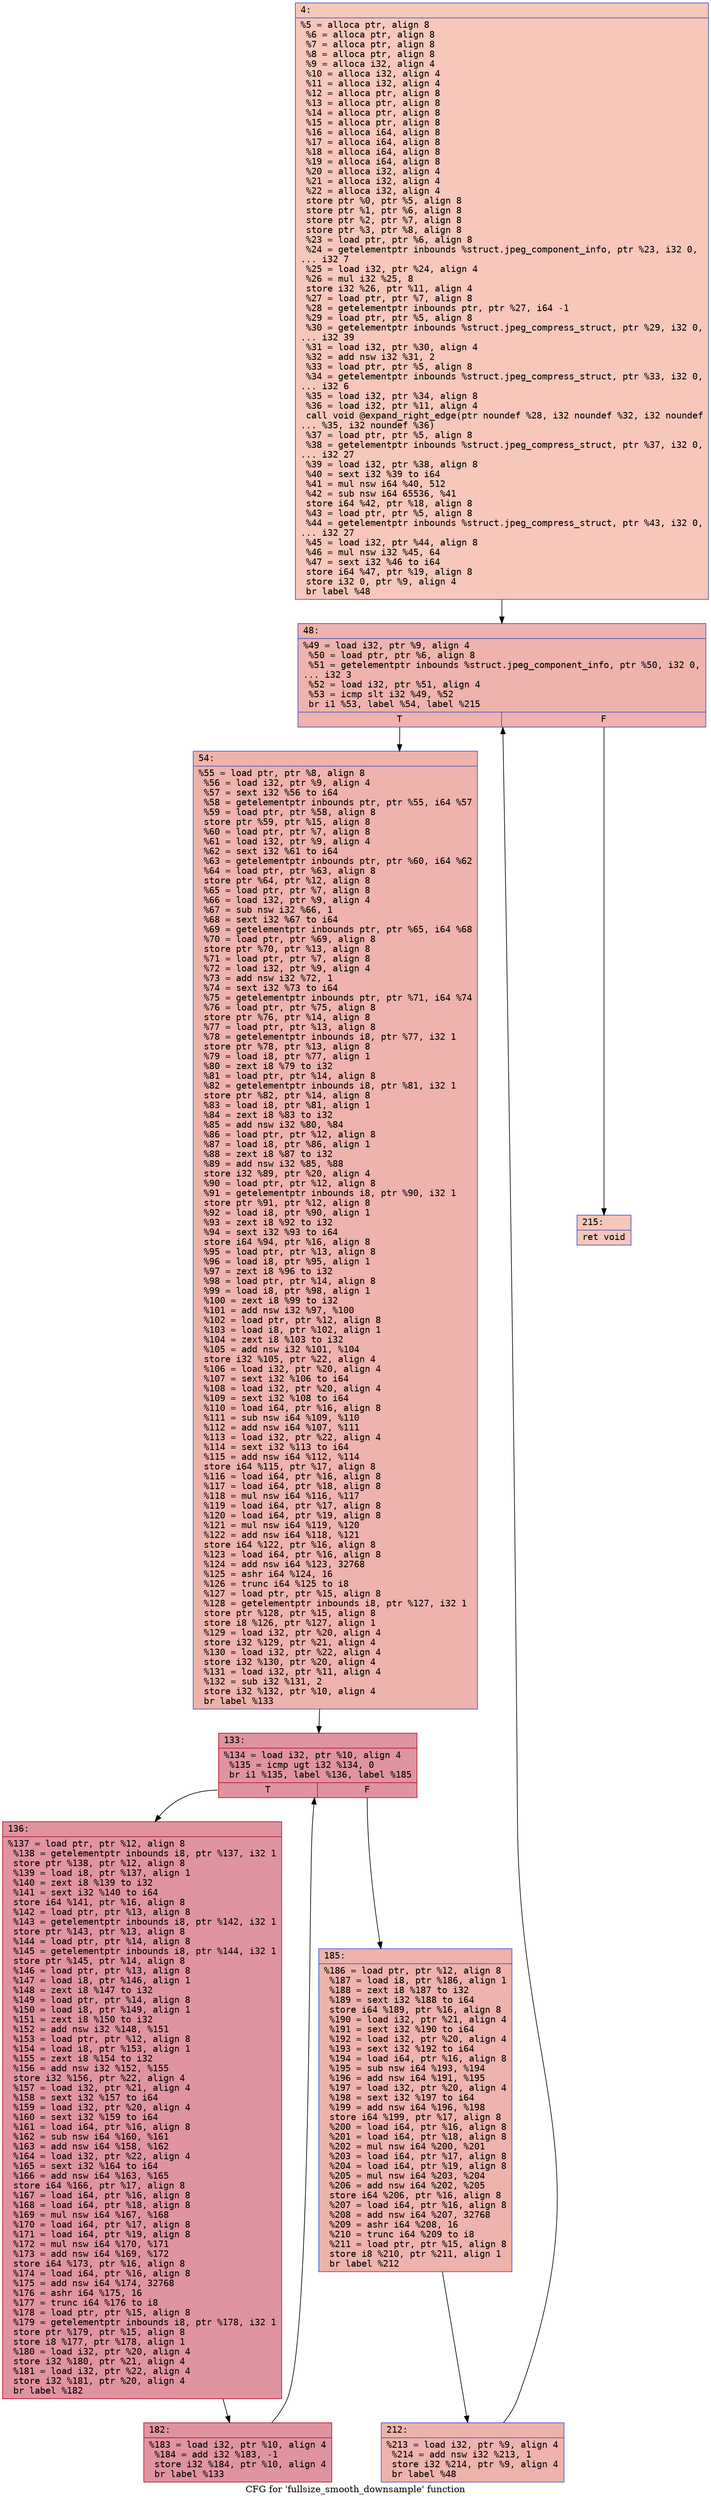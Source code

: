 digraph "CFG for 'fullsize_smooth_downsample' function" {
	label="CFG for 'fullsize_smooth_downsample' function";

	Node0x600002336bc0 [shape=record,color="#3d50c3ff", style=filled, fillcolor="#ec7f6370" fontname="Courier",label="{4:\l|  %5 = alloca ptr, align 8\l  %6 = alloca ptr, align 8\l  %7 = alloca ptr, align 8\l  %8 = alloca ptr, align 8\l  %9 = alloca i32, align 4\l  %10 = alloca i32, align 4\l  %11 = alloca i32, align 4\l  %12 = alloca ptr, align 8\l  %13 = alloca ptr, align 8\l  %14 = alloca ptr, align 8\l  %15 = alloca ptr, align 8\l  %16 = alloca i64, align 8\l  %17 = alloca i64, align 8\l  %18 = alloca i64, align 8\l  %19 = alloca i64, align 8\l  %20 = alloca i32, align 4\l  %21 = alloca i32, align 4\l  %22 = alloca i32, align 4\l  store ptr %0, ptr %5, align 8\l  store ptr %1, ptr %6, align 8\l  store ptr %2, ptr %7, align 8\l  store ptr %3, ptr %8, align 8\l  %23 = load ptr, ptr %6, align 8\l  %24 = getelementptr inbounds %struct.jpeg_component_info, ptr %23, i32 0,\l... i32 7\l  %25 = load i32, ptr %24, align 4\l  %26 = mul i32 %25, 8\l  store i32 %26, ptr %11, align 4\l  %27 = load ptr, ptr %7, align 8\l  %28 = getelementptr inbounds ptr, ptr %27, i64 -1\l  %29 = load ptr, ptr %5, align 8\l  %30 = getelementptr inbounds %struct.jpeg_compress_struct, ptr %29, i32 0,\l... i32 39\l  %31 = load i32, ptr %30, align 4\l  %32 = add nsw i32 %31, 2\l  %33 = load ptr, ptr %5, align 8\l  %34 = getelementptr inbounds %struct.jpeg_compress_struct, ptr %33, i32 0,\l... i32 6\l  %35 = load i32, ptr %34, align 8\l  %36 = load i32, ptr %11, align 4\l  call void @expand_right_edge(ptr noundef %28, i32 noundef %32, i32 noundef\l... %35, i32 noundef %36)\l  %37 = load ptr, ptr %5, align 8\l  %38 = getelementptr inbounds %struct.jpeg_compress_struct, ptr %37, i32 0,\l... i32 27\l  %39 = load i32, ptr %38, align 8\l  %40 = sext i32 %39 to i64\l  %41 = mul nsw i64 %40, 512\l  %42 = sub nsw i64 65536, %41\l  store i64 %42, ptr %18, align 8\l  %43 = load ptr, ptr %5, align 8\l  %44 = getelementptr inbounds %struct.jpeg_compress_struct, ptr %43, i32 0,\l... i32 27\l  %45 = load i32, ptr %44, align 8\l  %46 = mul nsw i32 %45, 64\l  %47 = sext i32 %46 to i64\l  store i64 %47, ptr %19, align 8\l  store i32 0, ptr %9, align 4\l  br label %48\l}"];
	Node0x600002336bc0 -> Node0x600002336c10[tooltip="4 -> 48\nProbability 100.00%" ];
	Node0x600002336c10 [shape=record,color="#3d50c3ff", style=filled, fillcolor="#d6524470" fontname="Courier",label="{48:\l|  %49 = load i32, ptr %9, align 4\l  %50 = load ptr, ptr %6, align 8\l  %51 = getelementptr inbounds %struct.jpeg_component_info, ptr %50, i32 0,\l... i32 3\l  %52 = load i32, ptr %51, align 4\l  %53 = icmp slt i32 %49, %52\l  br i1 %53, label %54, label %215\l|{<s0>T|<s1>F}}"];
	Node0x600002336c10:s0 -> Node0x600002336c60[tooltip="48 -> 54\nProbability 96.88%" ];
	Node0x600002336c10:s1 -> Node0x600002336e40[tooltip="48 -> 215\nProbability 3.12%" ];
	Node0x600002336c60 [shape=record,color="#3d50c3ff", style=filled, fillcolor="#d6524470" fontname="Courier",label="{54:\l|  %55 = load ptr, ptr %8, align 8\l  %56 = load i32, ptr %9, align 4\l  %57 = sext i32 %56 to i64\l  %58 = getelementptr inbounds ptr, ptr %55, i64 %57\l  %59 = load ptr, ptr %58, align 8\l  store ptr %59, ptr %15, align 8\l  %60 = load ptr, ptr %7, align 8\l  %61 = load i32, ptr %9, align 4\l  %62 = sext i32 %61 to i64\l  %63 = getelementptr inbounds ptr, ptr %60, i64 %62\l  %64 = load ptr, ptr %63, align 8\l  store ptr %64, ptr %12, align 8\l  %65 = load ptr, ptr %7, align 8\l  %66 = load i32, ptr %9, align 4\l  %67 = sub nsw i32 %66, 1\l  %68 = sext i32 %67 to i64\l  %69 = getelementptr inbounds ptr, ptr %65, i64 %68\l  %70 = load ptr, ptr %69, align 8\l  store ptr %70, ptr %13, align 8\l  %71 = load ptr, ptr %7, align 8\l  %72 = load i32, ptr %9, align 4\l  %73 = add nsw i32 %72, 1\l  %74 = sext i32 %73 to i64\l  %75 = getelementptr inbounds ptr, ptr %71, i64 %74\l  %76 = load ptr, ptr %75, align 8\l  store ptr %76, ptr %14, align 8\l  %77 = load ptr, ptr %13, align 8\l  %78 = getelementptr inbounds i8, ptr %77, i32 1\l  store ptr %78, ptr %13, align 8\l  %79 = load i8, ptr %77, align 1\l  %80 = zext i8 %79 to i32\l  %81 = load ptr, ptr %14, align 8\l  %82 = getelementptr inbounds i8, ptr %81, i32 1\l  store ptr %82, ptr %14, align 8\l  %83 = load i8, ptr %81, align 1\l  %84 = zext i8 %83 to i32\l  %85 = add nsw i32 %80, %84\l  %86 = load ptr, ptr %12, align 8\l  %87 = load i8, ptr %86, align 1\l  %88 = zext i8 %87 to i32\l  %89 = add nsw i32 %85, %88\l  store i32 %89, ptr %20, align 4\l  %90 = load ptr, ptr %12, align 8\l  %91 = getelementptr inbounds i8, ptr %90, i32 1\l  store ptr %91, ptr %12, align 8\l  %92 = load i8, ptr %90, align 1\l  %93 = zext i8 %92 to i32\l  %94 = sext i32 %93 to i64\l  store i64 %94, ptr %16, align 8\l  %95 = load ptr, ptr %13, align 8\l  %96 = load i8, ptr %95, align 1\l  %97 = zext i8 %96 to i32\l  %98 = load ptr, ptr %14, align 8\l  %99 = load i8, ptr %98, align 1\l  %100 = zext i8 %99 to i32\l  %101 = add nsw i32 %97, %100\l  %102 = load ptr, ptr %12, align 8\l  %103 = load i8, ptr %102, align 1\l  %104 = zext i8 %103 to i32\l  %105 = add nsw i32 %101, %104\l  store i32 %105, ptr %22, align 4\l  %106 = load i32, ptr %20, align 4\l  %107 = sext i32 %106 to i64\l  %108 = load i32, ptr %20, align 4\l  %109 = sext i32 %108 to i64\l  %110 = load i64, ptr %16, align 8\l  %111 = sub nsw i64 %109, %110\l  %112 = add nsw i64 %107, %111\l  %113 = load i32, ptr %22, align 4\l  %114 = sext i32 %113 to i64\l  %115 = add nsw i64 %112, %114\l  store i64 %115, ptr %17, align 8\l  %116 = load i64, ptr %16, align 8\l  %117 = load i64, ptr %18, align 8\l  %118 = mul nsw i64 %116, %117\l  %119 = load i64, ptr %17, align 8\l  %120 = load i64, ptr %19, align 8\l  %121 = mul nsw i64 %119, %120\l  %122 = add nsw i64 %118, %121\l  store i64 %122, ptr %16, align 8\l  %123 = load i64, ptr %16, align 8\l  %124 = add nsw i64 %123, 32768\l  %125 = ashr i64 %124, 16\l  %126 = trunc i64 %125 to i8\l  %127 = load ptr, ptr %15, align 8\l  %128 = getelementptr inbounds i8, ptr %127, i32 1\l  store ptr %128, ptr %15, align 8\l  store i8 %126, ptr %127, align 1\l  %129 = load i32, ptr %20, align 4\l  store i32 %129, ptr %21, align 4\l  %130 = load i32, ptr %22, align 4\l  store i32 %130, ptr %20, align 4\l  %131 = load i32, ptr %11, align 4\l  %132 = sub i32 %131, 2\l  store i32 %132, ptr %10, align 4\l  br label %133\l}"];
	Node0x600002336c60 -> Node0x600002336cb0[tooltip="54 -> 133\nProbability 100.00%" ];
	Node0x600002336cb0 [shape=record,color="#b70d28ff", style=filled, fillcolor="#b70d2870" fontname="Courier",label="{133:\l|  %134 = load i32, ptr %10, align 4\l  %135 = icmp ugt i32 %134, 0\l  br i1 %135, label %136, label %185\l|{<s0>T|<s1>F}}"];
	Node0x600002336cb0:s0 -> Node0x600002336d00[tooltip="133 -> 136\nProbability 96.88%" ];
	Node0x600002336cb0:s1 -> Node0x600002336da0[tooltip="133 -> 185\nProbability 3.12%" ];
	Node0x600002336d00 [shape=record,color="#b70d28ff", style=filled, fillcolor="#b70d2870" fontname="Courier",label="{136:\l|  %137 = load ptr, ptr %12, align 8\l  %138 = getelementptr inbounds i8, ptr %137, i32 1\l  store ptr %138, ptr %12, align 8\l  %139 = load i8, ptr %137, align 1\l  %140 = zext i8 %139 to i32\l  %141 = sext i32 %140 to i64\l  store i64 %141, ptr %16, align 8\l  %142 = load ptr, ptr %13, align 8\l  %143 = getelementptr inbounds i8, ptr %142, i32 1\l  store ptr %143, ptr %13, align 8\l  %144 = load ptr, ptr %14, align 8\l  %145 = getelementptr inbounds i8, ptr %144, i32 1\l  store ptr %145, ptr %14, align 8\l  %146 = load ptr, ptr %13, align 8\l  %147 = load i8, ptr %146, align 1\l  %148 = zext i8 %147 to i32\l  %149 = load ptr, ptr %14, align 8\l  %150 = load i8, ptr %149, align 1\l  %151 = zext i8 %150 to i32\l  %152 = add nsw i32 %148, %151\l  %153 = load ptr, ptr %12, align 8\l  %154 = load i8, ptr %153, align 1\l  %155 = zext i8 %154 to i32\l  %156 = add nsw i32 %152, %155\l  store i32 %156, ptr %22, align 4\l  %157 = load i32, ptr %21, align 4\l  %158 = sext i32 %157 to i64\l  %159 = load i32, ptr %20, align 4\l  %160 = sext i32 %159 to i64\l  %161 = load i64, ptr %16, align 8\l  %162 = sub nsw i64 %160, %161\l  %163 = add nsw i64 %158, %162\l  %164 = load i32, ptr %22, align 4\l  %165 = sext i32 %164 to i64\l  %166 = add nsw i64 %163, %165\l  store i64 %166, ptr %17, align 8\l  %167 = load i64, ptr %16, align 8\l  %168 = load i64, ptr %18, align 8\l  %169 = mul nsw i64 %167, %168\l  %170 = load i64, ptr %17, align 8\l  %171 = load i64, ptr %19, align 8\l  %172 = mul nsw i64 %170, %171\l  %173 = add nsw i64 %169, %172\l  store i64 %173, ptr %16, align 8\l  %174 = load i64, ptr %16, align 8\l  %175 = add nsw i64 %174, 32768\l  %176 = ashr i64 %175, 16\l  %177 = trunc i64 %176 to i8\l  %178 = load ptr, ptr %15, align 8\l  %179 = getelementptr inbounds i8, ptr %178, i32 1\l  store ptr %179, ptr %15, align 8\l  store i8 %177, ptr %178, align 1\l  %180 = load i32, ptr %20, align 4\l  store i32 %180, ptr %21, align 4\l  %181 = load i32, ptr %22, align 4\l  store i32 %181, ptr %20, align 4\l  br label %182\l}"];
	Node0x600002336d00 -> Node0x600002336d50[tooltip="136 -> 182\nProbability 100.00%" ];
	Node0x600002336d50 [shape=record,color="#b70d28ff", style=filled, fillcolor="#b70d2870" fontname="Courier",label="{182:\l|  %183 = load i32, ptr %10, align 4\l  %184 = add i32 %183, -1\l  store i32 %184, ptr %10, align 4\l  br label %133\l}"];
	Node0x600002336d50 -> Node0x600002336cb0[tooltip="182 -> 133\nProbability 100.00%" ];
	Node0x600002336da0 [shape=record,color="#3d50c3ff", style=filled, fillcolor="#d6524470" fontname="Courier",label="{185:\l|  %186 = load ptr, ptr %12, align 8\l  %187 = load i8, ptr %186, align 1\l  %188 = zext i8 %187 to i32\l  %189 = sext i32 %188 to i64\l  store i64 %189, ptr %16, align 8\l  %190 = load i32, ptr %21, align 4\l  %191 = sext i32 %190 to i64\l  %192 = load i32, ptr %20, align 4\l  %193 = sext i32 %192 to i64\l  %194 = load i64, ptr %16, align 8\l  %195 = sub nsw i64 %193, %194\l  %196 = add nsw i64 %191, %195\l  %197 = load i32, ptr %20, align 4\l  %198 = sext i32 %197 to i64\l  %199 = add nsw i64 %196, %198\l  store i64 %199, ptr %17, align 8\l  %200 = load i64, ptr %16, align 8\l  %201 = load i64, ptr %18, align 8\l  %202 = mul nsw i64 %200, %201\l  %203 = load i64, ptr %17, align 8\l  %204 = load i64, ptr %19, align 8\l  %205 = mul nsw i64 %203, %204\l  %206 = add nsw i64 %202, %205\l  store i64 %206, ptr %16, align 8\l  %207 = load i64, ptr %16, align 8\l  %208 = add nsw i64 %207, 32768\l  %209 = ashr i64 %208, 16\l  %210 = trunc i64 %209 to i8\l  %211 = load ptr, ptr %15, align 8\l  store i8 %210, ptr %211, align 1\l  br label %212\l}"];
	Node0x600002336da0 -> Node0x600002336df0[tooltip="185 -> 212\nProbability 100.00%" ];
	Node0x600002336df0 [shape=record,color="#3d50c3ff", style=filled, fillcolor="#d6524470" fontname="Courier",label="{212:\l|  %213 = load i32, ptr %9, align 4\l  %214 = add nsw i32 %213, 1\l  store i32 %214, ptr %9, align 4\l  br label %48\l}"];
	Node0x600002336df0 -> Node0x600002336c10[tooltip="212 -> 48\nProbability 100.00%" ];
	Node0x600002336e40 [shape=record,color="#3d50c3ff", style=filled, fillcolor="#ec7f6370" fontname="Courier",label="{215:\l|  ret void\l}"];
}

